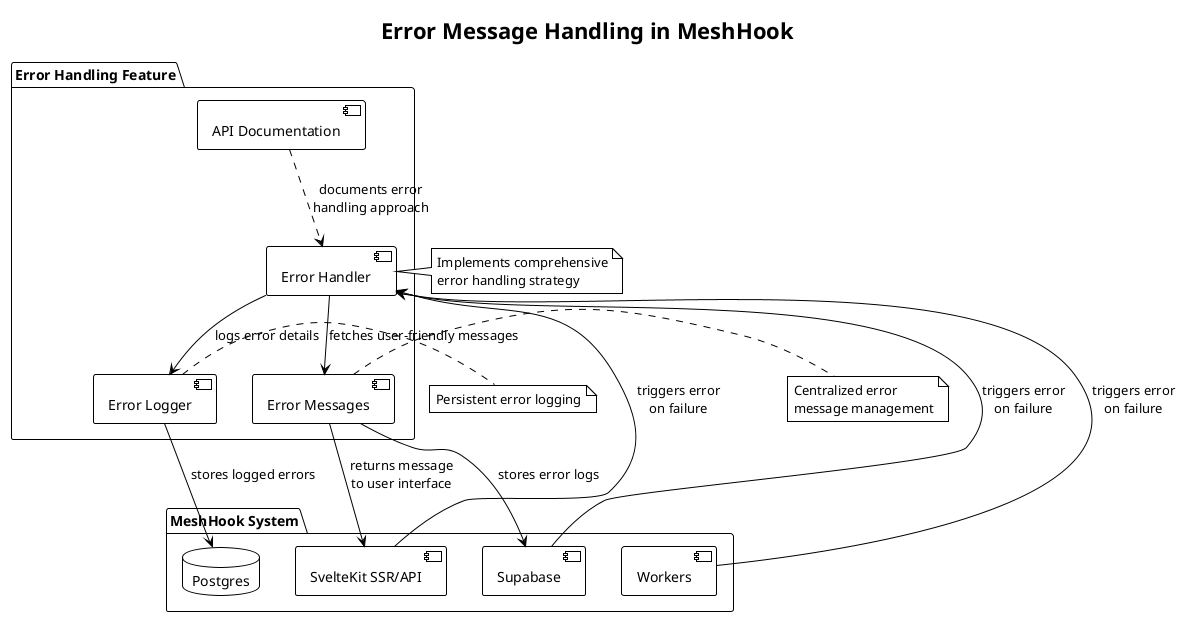 @startuml
!theme plain

title Error Message Handling in MeshHook

package "MeshHook System" {
    [SvelteKit SSR/API] as SvelteKit
    [Supabase] as Supabase
    [Workers] as Workers
    database "Postgres" as Postgres
}

package "Error Handling Feature" {
    [Error Logger] as ErrorLogger
    [Error Handler] as ErrorHandler
    [Error Messages] as ErrorMessages
    [API Documentation] as APIDocs
}

SvelteKit --> ErrorHandler : triggers error\non failure
Supabase --> ErrorHandler : triggers error\non failure
Workers --> ErrorHandler : triggers error\non failure
ErrorHandler --> ErrorLogger : logs error details
ErrorHandler --> ErrorMessages : fetches user-friendly messages
ErrorMessages --> SvelteKit : returns message\nto user interface
ErrorMessages --> Supabase : stores error logs
ErrorLogger --> Postgres : stores logged errors
APIDocs ..> ErrorHandler : documents error\nhandling approach

note right of ErrorMessages : Centralized error\nmessage management
note right of ErrorHandler : Implements comprehensive\nerror handling strategy
note right of ErrorLogger : Persistent error logging

@enduml